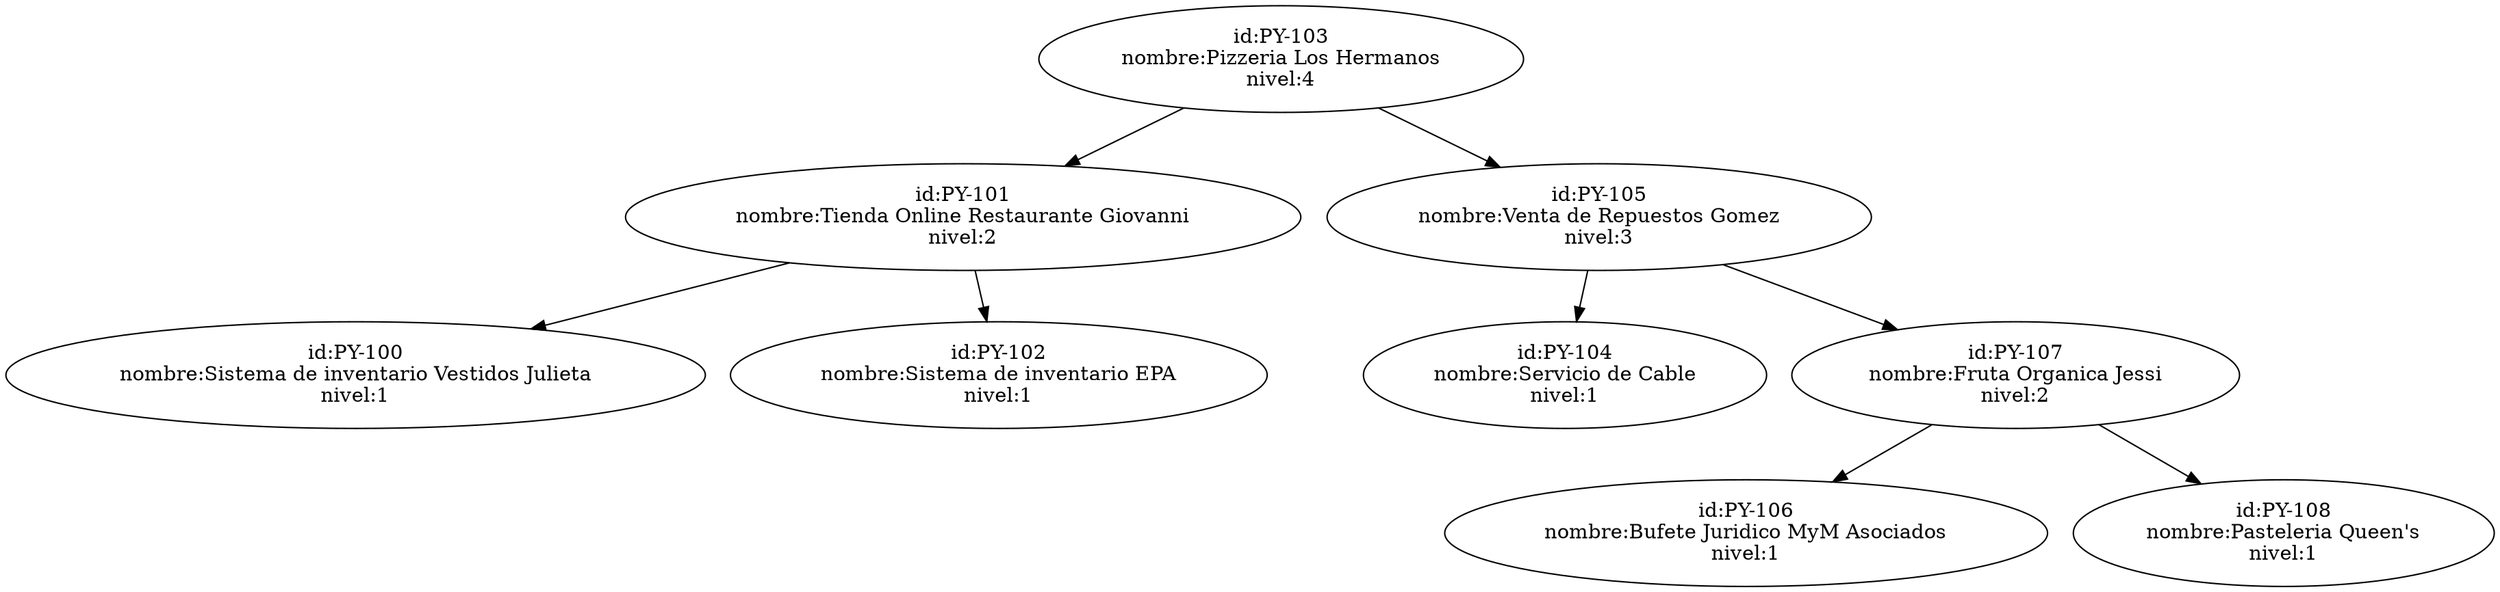 digraph arbolAVL {"id:PY-103
nombre:Pizzeria Los Hermanos
nivel:4" ;
x1 [label="",width=.1,style=invis];
"id:PY-103
nombre:Pizzeria Los Hermanos
nivel:4" -> "id:PY-101
nombre:Tienda Online Restaurante Giovanni
nivel:2" ;
x2 [label="",width=.1,style=invis];
"id:PY-101
nombre:Tienda Online Restaurante Giovanni
nivel:2" -> "id:PY-100
nombre:Sistema de inventario Vestidos Julieta
nivel:1" ;
 "id:PY-101
nombre:Tienda Online Restaurante Giovanni
nivel:2" -> "id:PY-102
nombre:Sistema de inventario EPA
nivel:1" ;
{rank=same"id:PY-100
nombre:Sistema de inventario Vestidos Julieta
nivel:1" -> "id:PY-102
nombre:Sistema de inventario EPA
nivel:1" [style=invis]; } 
 "id:PY-103
nombre:Pizzeria Los Hermanos
nivel:4" -> "id:PY-105
nombre:Venta de Repuestos Gomez
nivel:3" ;
x2 [label="",width=.1,style=invis];
"id:PY-105
nombre:Venta de Repuestos Gomez
nivel:3" -> "id:PY-104
nombre:Servicio de Cable
nivel:1" ;
 "id:PY-105
nombre:Venta de Repuestos Gomez
nivel:3" -> "id:PY-107
nombre:Fruta Organica Jessi
nivel:2" ;
x3 [label="",width=.1,style=invis];
"id:PY-107
nombre:Fruta Organica Jessi
nivel:2" -> "id:PY-106
nombre:Bufete Juridico MyM Asociados
nivel:1" ;
 "id:PY-107
nombre:Fruta Organica Jessi
nivel:2" -> "id:PY-108
nombre:Pasteleria Queen's
nivel:1" ;
{rank=same"id:PY-106
nombre:Bufete Juridico MyM Asociados
nivel:1" -> "id:PY-108
nombre:Pasteleria Queen's
nivel:1" [style=invis]; } 
{rank=same"id:PY-104
nombre:Servicio de Cable
nivel:1" -> "id:PY-107
nombre:Fruta Organica Jessi
nivel:2" [style=invis]; } 
{rank=same"id:PY-101
nombre:Tienda Online Restaurante Giovanni
nivel:2" -> "id:PY-105
nombre:Venta de Repuestos Gomez
nivel:3" [style=invis]; } 
}